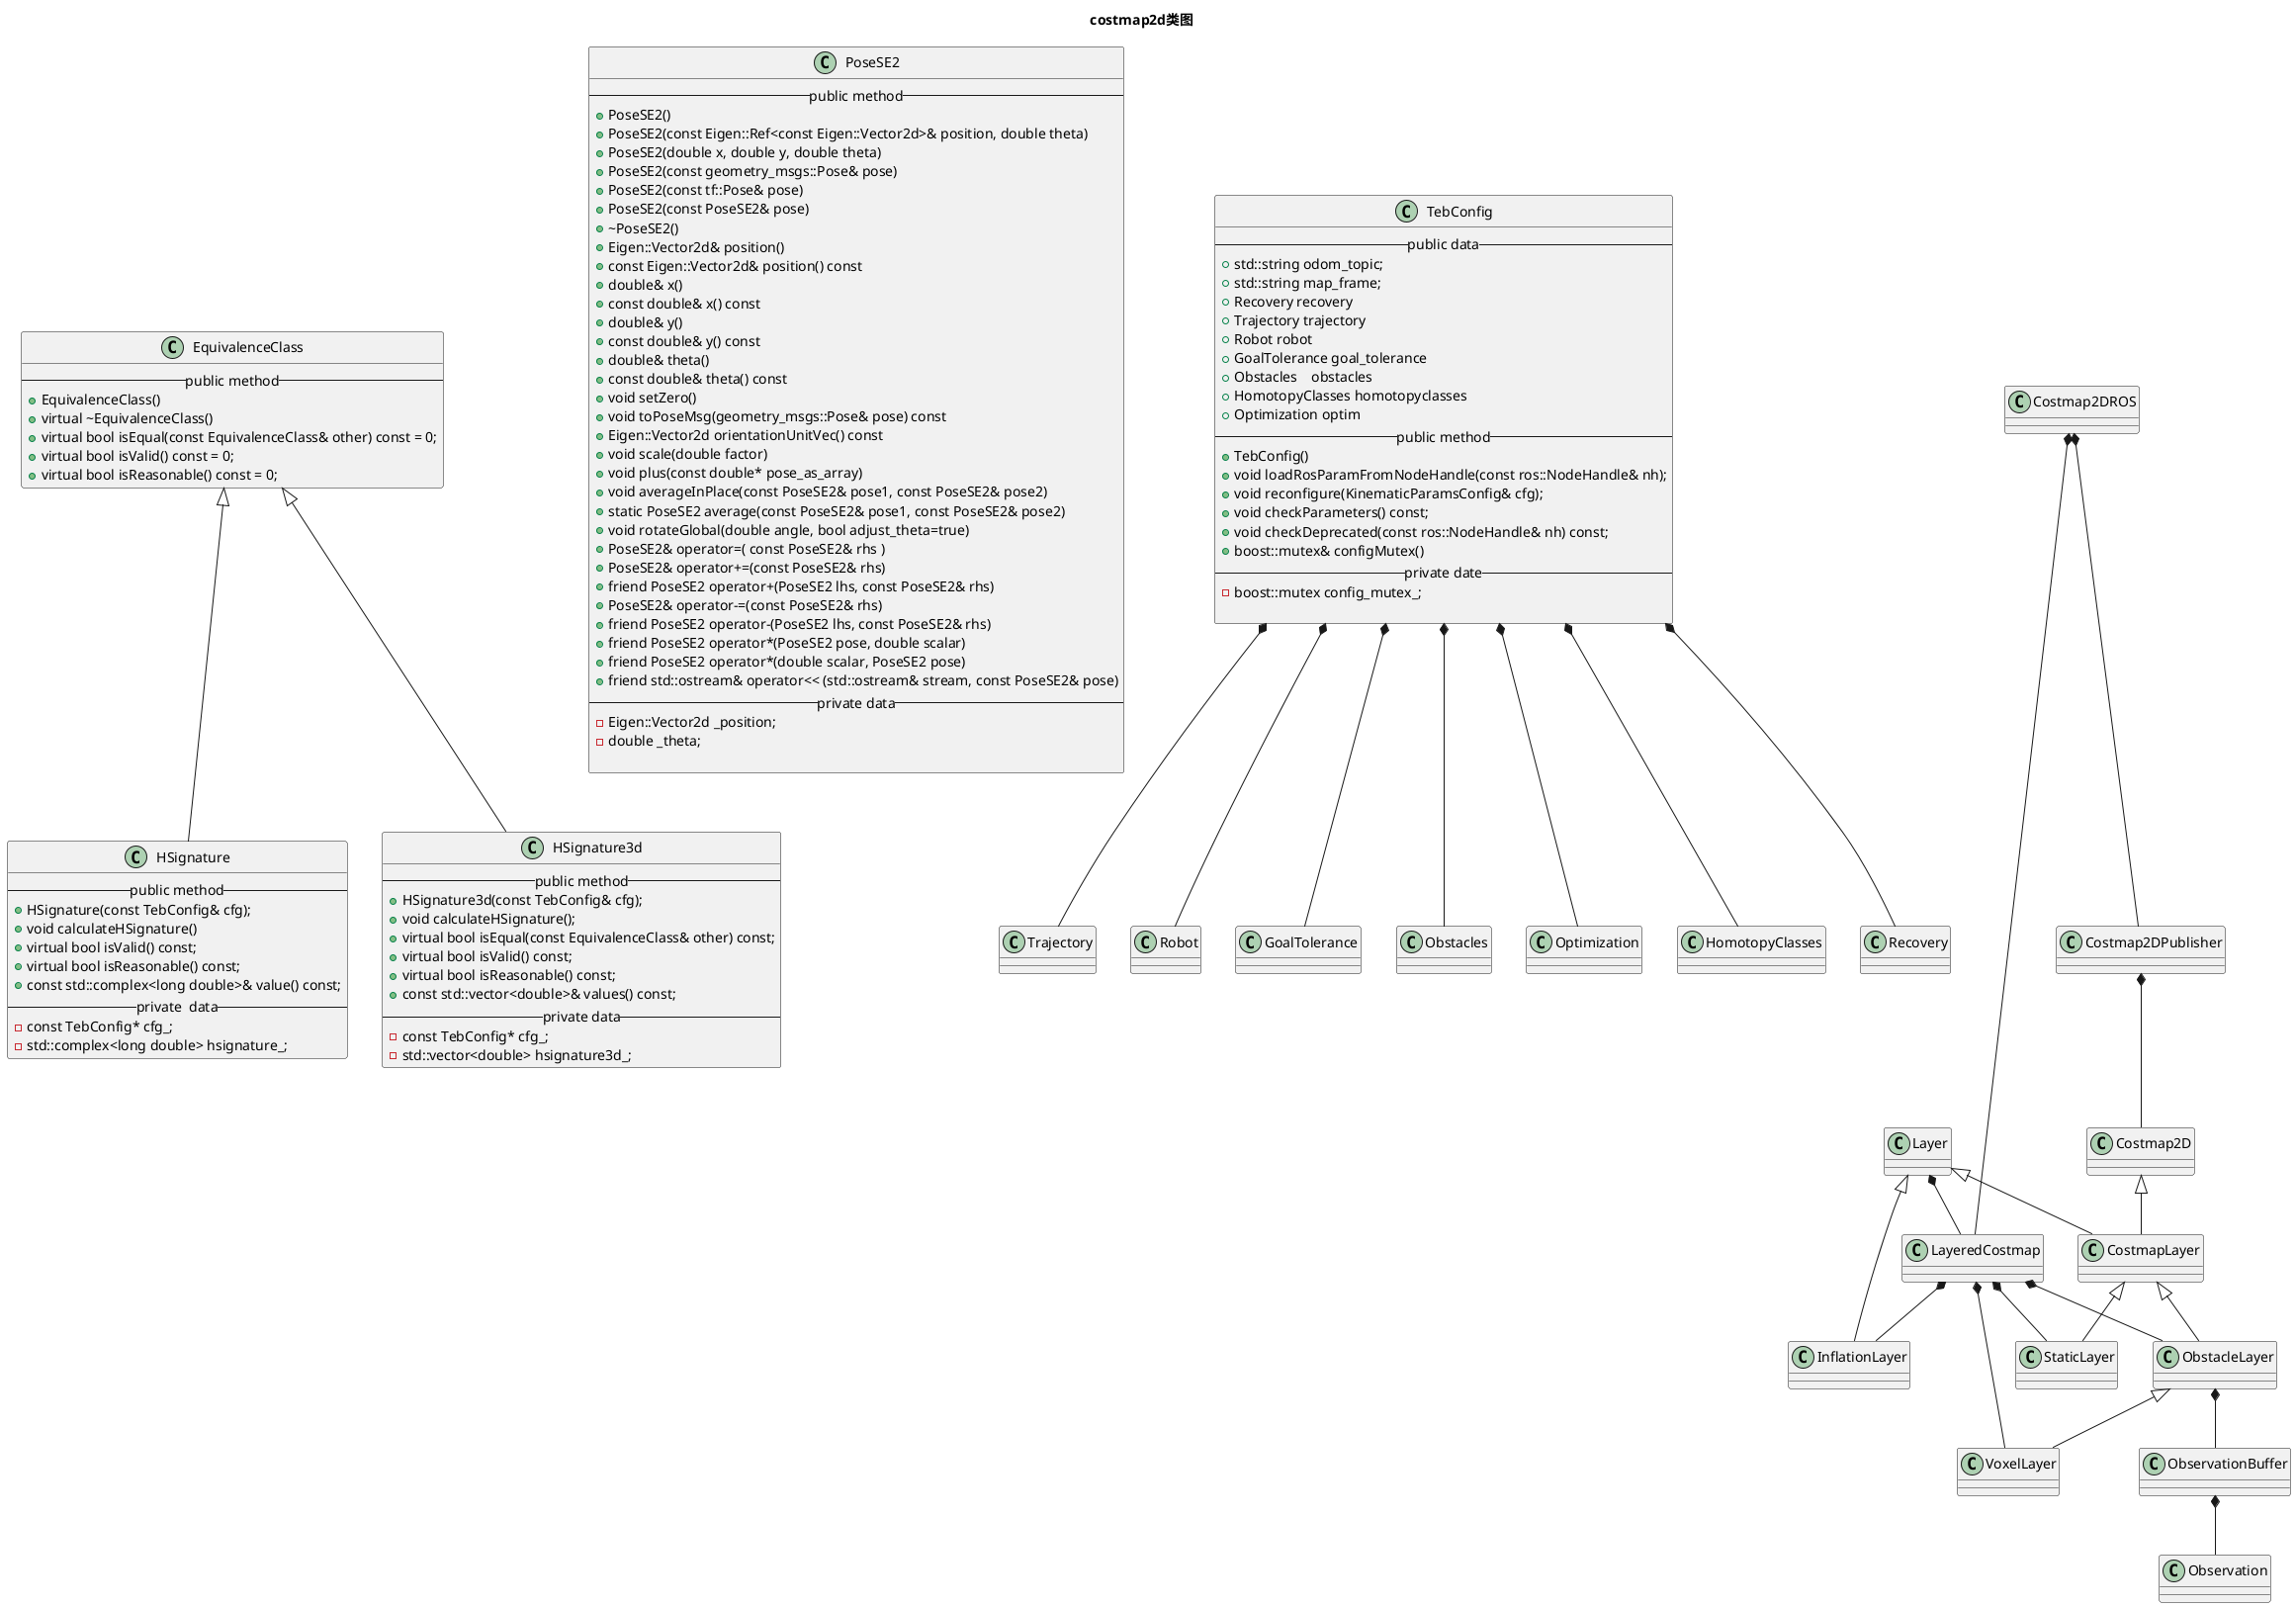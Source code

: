@startuml
Title "costmap2d类图"

class EquivalenceClass
{
-- public method --
   +EquivalenceClass()
   +virtual ~EquivalenceClass()
   +virtual bool isEqual(const EquivalenceClass& other) const = 0;
   +virtual bool isValid() const = 0;
   +virtual bool isReasonable() const = 0;
}



class PoseSE2
{
-- public method --
  +PoseSE2()
  +PoseSE2(const Eigen::Ref<const Eigen::Vector2d>& position, double theta)
  +PoseSE2(double x, double y, double theta)
  +PoseSE2(const geometry_msgs::Pose& pose)
  +PoseSE2(const tf::Pose& pose)
  +PoseSE2(const PoseSE2& pose)
  +~PoseSE2()
  +Eigen::Vector2d& position()
  +const Eigen::Vector2d& position() const
  +double& x()
  +const double& x() const
  +double& y()
  +const double& y() const
  +double& theta()
  +const double& theta() const
  +void setZero()
  +void toPoseMsg(geometry_msgs::Pose& pose) const
  +Eigen::Vector2d orientationUnitVec() const
  +void scale(double factor)
  +void plus(const double* pose_as_array)
  +void averageInPlace(const PoseSE2& pose1, const PoseSE2& pose2)
  +static PoseSE2 average(const PoseSE2& pose1, const PoseSE2& pose2)
  +void rotateGlobal(double angle, bool adjust_theta=true)
  +PoseSE2& operator=( const PoseSE2& rhs )
  +PoseSE2& operator+=(const PoseSE2& rhs)
  +friend PoseSE2 operator+(PoseSE2 lhs, const PoseSE2& rhs)
  +PoseSE2& operator-=(const PoseSE2& rhs)
  +friend PoseSE2 operator-(PoseSE2 lhs, const PoseSE2& rhs)
  +friend PoseSE2 operator*(PoseSE2 pose, double scalar)
  +friend PoseSE2 operator*(double scalar, PoseSE2 pose)
  +friend std::ostream& operator<< (std::ostream& stream, const PoseSE2& pose)
-- private data --
  -Eigen::Vector2d _position;
  -double _theta;

}



class HSignature
{
-- public method --
  +HSignature(const TebConfig& cfg);
  +void calculateHSignature()
  +virtual bool isValid() const;
  +virtual bool isReasonable() const;
  +const std::complex<long double>& value() const;
-- private  data --
  -const TebConfig* cfg_;
  -std::complex<long double> hsignature_;
}

class HSignature3d
{
--public method --
  +HSignature3d(const TebConfig& cfg);
  +void calculateHSignature();
  +virtual bool isEqual(const EquivalenceClass& other) const;
  +virtual bool isValid() const;
  +virtual bool isReasonable() const;
  +const std::vector<double>& values() const;
-- private data --
  -const TebConfig* cfg_;
  -std::vector<double> hsignature3d_;
}



class Trajectory
class Robot
class GoalTolerance
class Obstacles
class Optimization
class HomotopyClasses
class Recovery

class TebConfig
{
--public data --
  +std::string odom_topic;
  +std::string map_frame;
  +Recovery recovery
  +Trajectory trajectory
  +Robot robot
  +GoalTolerance goal_tolerance
  +Obstacles　obstacles
  +HomotopyClasses homotopyclasses
  +Optimization optim
-- public method --
  +TebConfig()
  +void loadRosParamFromNodeHandle(const ros::NodeHandle& nh);
  +void reconfigure(KinematicParamsConfig& cfg);
  +void checkParameters() const;
  +void checkDeprecated(const ros::NodeHandle& nh) const;
  +boost::mutex& configMutex()
-- private date --
  -boost::mutex config_mutex_;

}





EquivalenceClass <|-- HSignature
EquivalenceClass <|-- HSignature3d


TebConfig *-- Recovery
TebConfig *-- Trajectory
TebConfig *-- Robot
TebConfig *-- GoalTolerance
TebConfig *-- Obstacles
TebConfig *-- HomotopyClasses
TebConfig *-- Optimization





Costmap2DROS *-- Costmap2DPublisher
Costmap2DROS *-- LayeredCostmap
Costmap2DPublisher *-- Costmap2D
Layer *-- LayeredCostmap
LayeredCostmap *-- InflationLayer
LayeredCostmap *-- ObstacleLayer
LayeredCostmap *-- StaticLayer
LayeredCostmap *-- VoxelLayer

ObstacleLayer *-- ObservationBuffer
ObservationBuffer *-- Observation
Layer <|-- InflationLayer

CostmapLayer <|-- StaticLayer
Costmap2D <|-- CostmapLayer
Layer <|-- CostmapLayer
CostmapLayer <|-- ObstacleLayer
ObstacleLayer <|-- VoxelLayer


@enduml